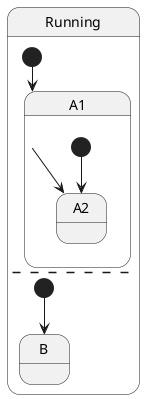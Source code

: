 {
  "sha1": "fbchnv978xbc71pm331z705nffq3zdw",
  "insertion": {
    "when": "2024-06-01T09:03:05.896Z",
    "user": "plantuml@gmail.com"
  }
}
@startuml
set separator none
state Running {
  [*] --> A1
  state A1 {
     [*] --> A2
  }
  A1 --> A2
  --
  [*] --> B
} 

@enduml

